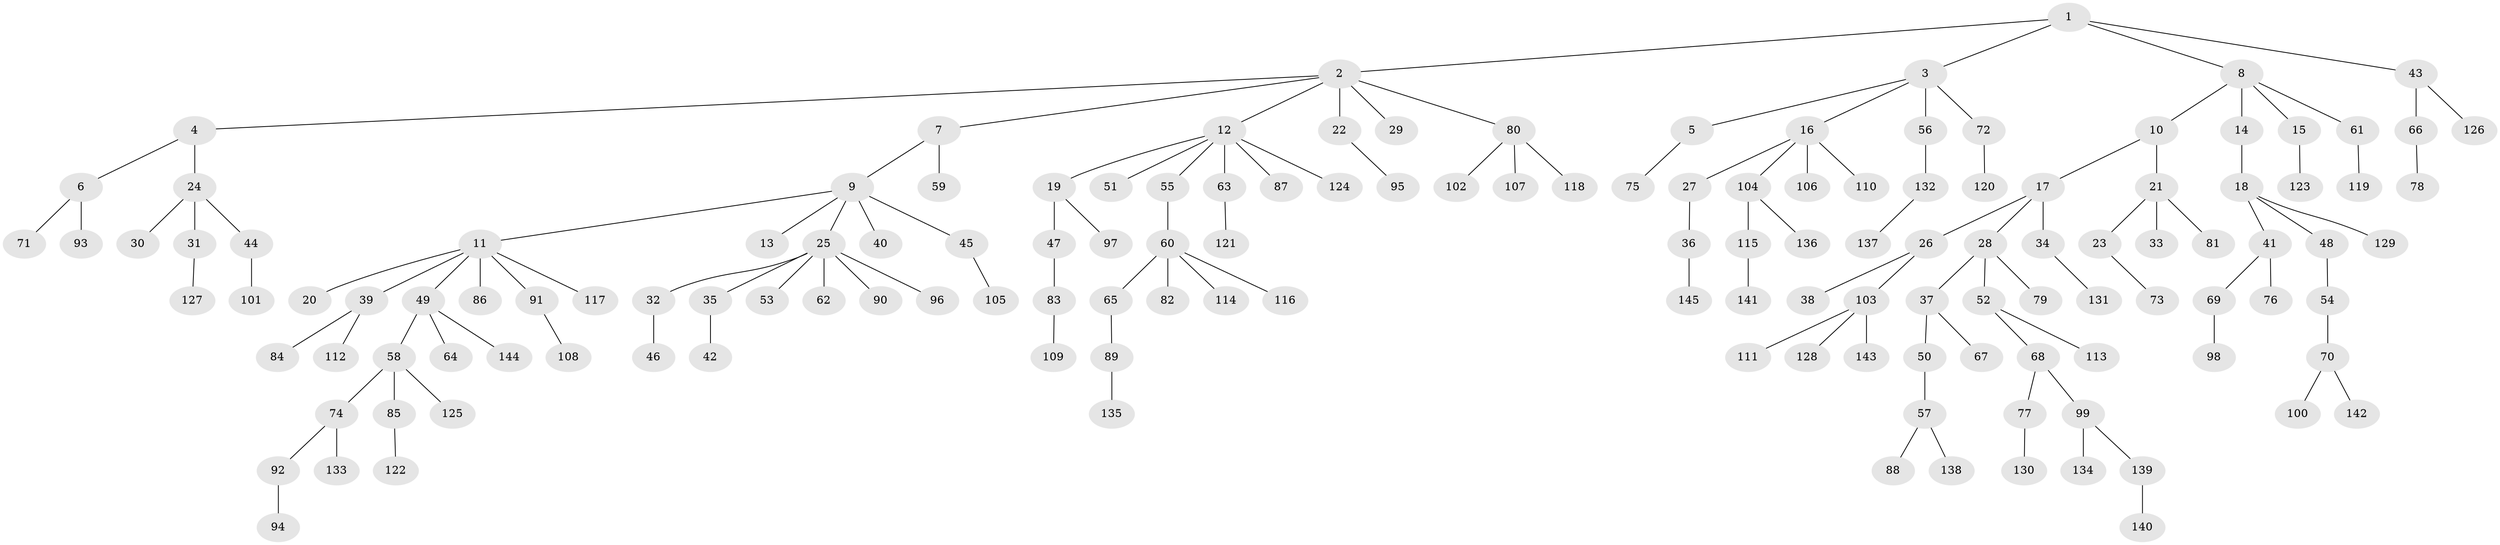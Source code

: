 // Generated by graph-tools (version 1.1) at 2025/36/03/09/25 02:36:33]
// undirected, 145 vertices, 144 edges
graph export_dot {
graph [start="1"]
  node [color=gray90,style=filled];
  1;
  2;
  3;
  4;
  5;
  6;
  7;
  8;
  9;
  10;
  11;
  12;
  13;
  14;
  15;
  16;
  17;
  18;
  19;
  20;
  21;
  22;
  23;
  24;
  25;
  26;
  27;
  28;
  29;
  30;
  31;
  32;
  33;
  34;
  35;
  36;
  37;
  38;
  39;
  40;
  41;
  42;
  43;
  44;
  45;
  46;
  47;
  48;
  49;
  50;
  51;
  52;
  53;
  54;
  55;
  56;
  57;
  58;
  59;
  60;
  61;
  62;
  63;
  64;
  65;
  66;
  67;
  68;
  69;
  70;
  71;
  72;
  73;
  74;
  75;
  76;
  77;
  78;
  79;
  80;
  81;
  82;
  83;
  84;
  85;
  86;
  87;
  88;
  89;
  90;
  91;
  92;
  93;
  94;
  95;
  96;
  97;
  98;
  99;
  100;
  101;
  102;
  103;
  104;
  105;
  106;
  107;
  108;
  109;
  110;
  111;
  112;
  113;
  114;
  115;
  116;
  117;
  118;
  119;
  120;
  121;
  122;
  123;
  124;
  125;
  126;
  127;
  128;
  129;
  130;
  131;
  132;
  133;
  134;
  135;
  136;
  137;
  138;
  139;
  140;
  141;
  142;
  143;
  144;
  145;
  1 -- 2;
  1 -- 3;
  1 -- 8;
  1 -- 43;
  2 -- 4;
  2 -- 7;
  2 -- 12;
  2 -- 22;
  2 -- 29;
  2 -- 80;
  3 -- 5;
  3 -- 16;
  3 -- 56;
  3 -- 72;
  4 -- 6;
  4 -- 24;
  5 -- 75;
  6 -- 71;
  6 -- 93;
  7 -- 9;
  7 -- 59;
  8 -- 10;
  8 -- 14;
  8 -- 15;
  8 -- 61;
  9 -- 11;
  9 -- 13;
  9 -- 25;
  9 -- 40;
  9 -- 45;
  10 -- 17;
  10 -- 21;
  11 -- 20;
  11 -- 39;
  11 -- 49;
  11 -- 86;
  11 -- 91;
  11 -- 117;
  12 -- 19;
  12 -- 51;
  12 -- 55;
  12 -- 63;
  12 -- 87;
  12 -- 124;
  14 -- 18;
  15 -- 123;
  16 -- 27;
  16 -- 104;
  16 -- 106;
  16 -- 110;
  17 -- 26;
  17 -- 28;
  17 -- 34;
  18 -- 41;
  18 -- 48;
  18 -- 129;
  19 -- 47;
  19 -- 97;
  21 -- 23;
  21 -- 33;
  21 -- 81;
  22 -- 95;
  23 -- 73;
  24 -- 30;
  24 -- 31;
  24 -- 44;
  25 -- 32;
  25 -- 35;
  25 -- 53;
  25 -- 62;
  25 -- 90;
  25 -- 96;
  26 -- 38;
  26 -- 103;
  27 -- 36;
  28 -- 37;
  28 -- 52;
  28 -- 79;
  31 -- 127;
  32 -- 46;
  34 -- 131;
  35 -- 42;
  36 -- 145;
  37 -- 50;
  37 -- 67;
  39 -- 84;
  39 -- 112;
  41 -- 69;
  41 -- 76;
  43 -- 66;
  43 -- 126;
  44 -- 101;
  45 -- 105;
  47 -- 83;
  48 -- 54;
  49 -- 58;
  49 -- 64;
  49 -- 144;
  50 -- 57;
  52 -- 68;
  52 -- 113;
  54 -- 70;
  55 -- 60;
  56 -- 132;
  57 -- 88;
  57 -- 138;
  58 -- 74;
  58 -- 85;
  58 -- 125;
  60 -- 65;
  60 -- 82;
  60 -- 114;
  60 -- 116;
  61 -- 119;
  63 -- 121;
  65 -- 89;
  66 -- 78;
  68 -- 77;
  68 -- 99;
  69 -- 98;
  70 -- 100;
  70 -- 142;
  72 -- 120;
  74 -- 92;
  74 -- 133;
  77 -- 130;
  80 -- 102;
  80 -- 107;
  80 -- 118;
  83 -- 109;
  85 -- 122;
  89 -- 135;
  91 -- 108;
  92 -- 94;
  99 -- 134;
  99 -- 139;
  103 -- 111;
  103 -- 128;
  103 -- 143;
  104 -- 115;
  104 -- 136;
  115 -- 141;
  132 -- 137;
  139 -- 140;
}
